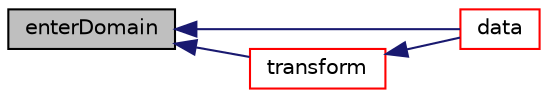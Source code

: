 digraph "enterDomain"
{
  bgcolor="transparent";
  edge [fontname="Helvetica",fontsize="10",labelfontname="Helvetica",labelfontsize="10"];
  node [fontname="Helvetica",fontsize="10",shape=record];
  rankdir="LR";
  Node58 [label="enterDomain",height=0.2,width=0.4,color="black", fillcolor="grey75", style="filled", fontcolor="black"];
  Node58 -> Node59 [dir="back",color="midnightblue",fontsize="10",style="solid",fontname="Helvetica"];
  Node59 [label="data",height=0.2,width=0.4,color="red",URL="$a26333.html#ad7f8023f823553543ca50bd5d11b877b"];
  Node58 -> Node63 [dir="back",color="midnightblue",fontsize="10",style="solid",fontname="Helvetica"];
  Node63 [label="transform",height=0.2,width=0.4,color="red",URL="$a26333.html#a1d0884150bd9803c4d28ebaecce97692",tooltip="Apply rotation matrix to any coordinates. "];
  Node63 -> Node59 [dir="back",color="midnightblue",fontsize="10",style="solid",fontname="Helvetica"];
}
